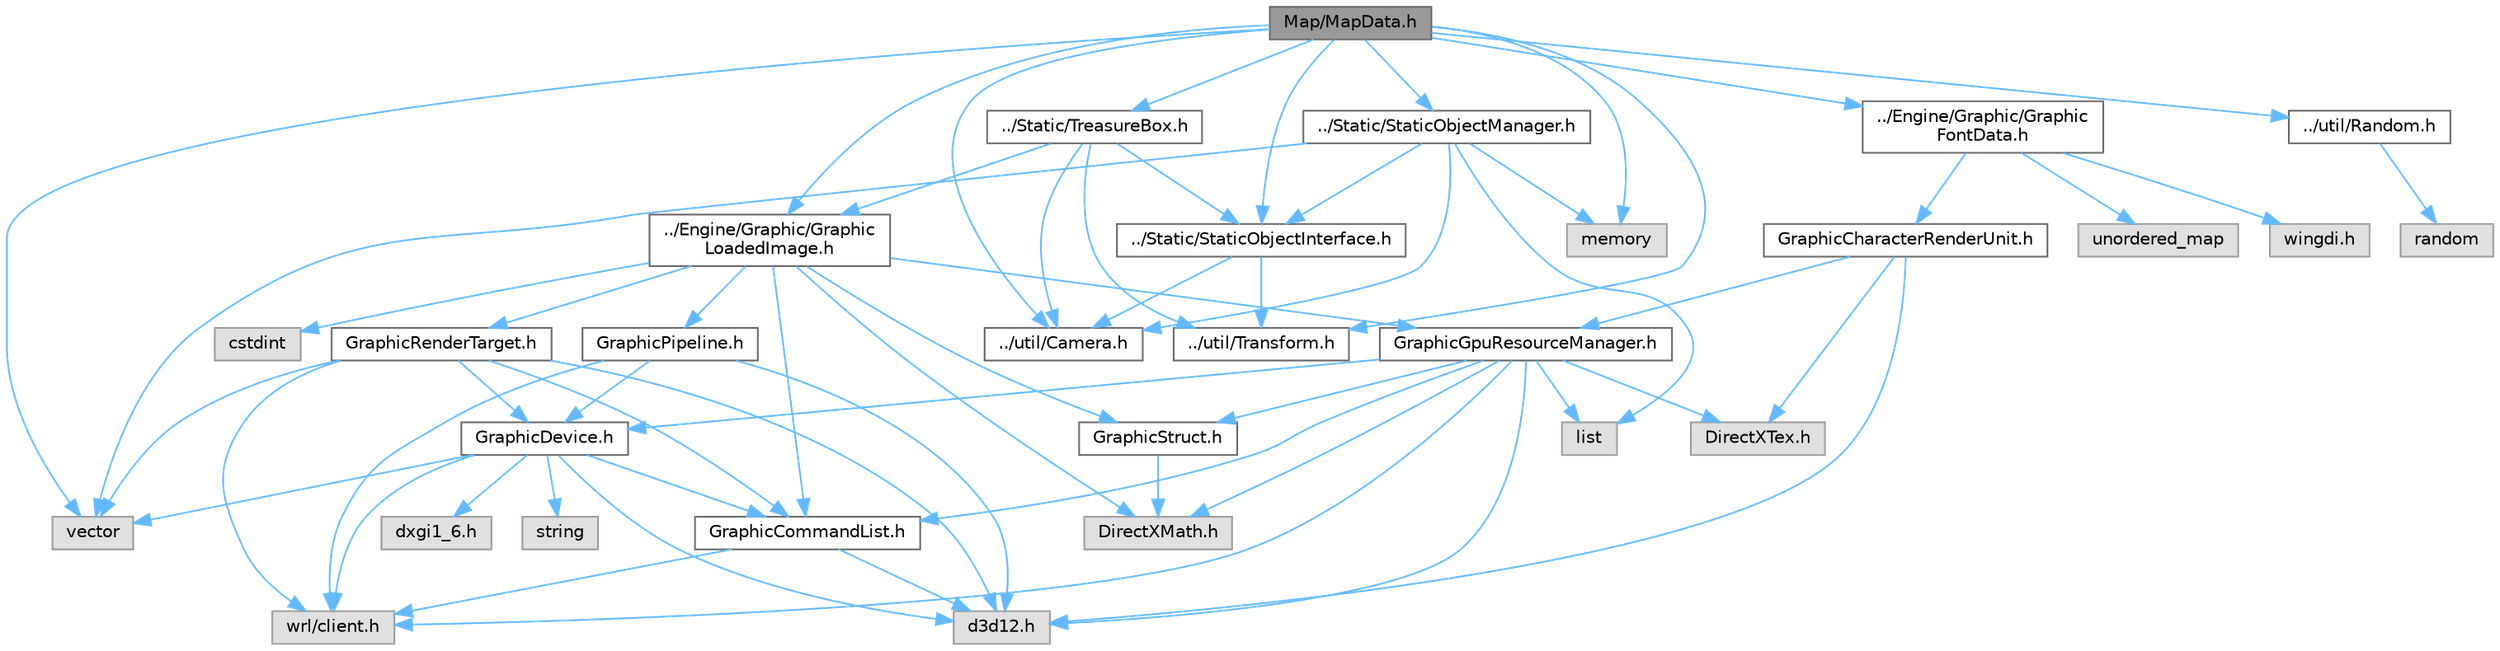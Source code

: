digraph "Map/MapData.h"
{
 // LATEX_PDF_SIZE
  bgcolor="transparent";
  edge [fontname=Helvetica,fontsize=10,labelfontname=Helvetica,labelfontsize=10];
  node [fontname=Helvetica,fontsize=10,shape=box,height=0.2,width=0.4];
  Node1 [id="Node000001",label="Map/MapData.h",height=0.2,width=0.4,color="gray40", fillcolor="grey60", style="filled", fontcolor="black",tooltip=" "];
  Node1 -> Node2 [id="edge61_Node000001_Node000002",color="steelblue1",style="solid",tooltip=" "];
  Node2 [id="Node000002",label="../Engine/Graphic/Graphic\lLoadedImage.h",height=0.2,width=0.4,color="grey40", fillcolor="white", style="filled",URL="$_graphic_loaded_image_8h.html",tooltip=" "];
  Node2 -> Node3 [id="edge62_Node000002_Node000003",color="steelblue1",style="solid",tooltip=" "];
  Node3 [id="Node000003",label="cstdint",height=0.2,width=0.4,color="grey60", fillcolor="#E0E0E0", style="filled",tooltip=" "];
  Node2 -> Node4 [id="edge63_Node000002_Node000004",color="steelblue1",style="solid",tooltip=" "];
  Node4 [id="Node000004",label="DirectXMath.h",height=0.2,width=0.4,color="grey60", fillcolor="#E0E0E0", style="filled",tooltip=" "];
  Node2 -> Node5 [id="edge64_Node000002_Node000005",color="steelblue1",style="solid",tooltip=" "];
  Node5 [id="Node000005",label="GraphicCommandList.h",height=0.2,width=0.4,color="grey40", fillcolor="white", style="filled",URL="$_graphic_command_list_8h.html",tooltip=" "];
  Node5 -> Node6 [id="edge65_Node000005_Node000006",color="steelblue1",style="solid",tooltip=" "];
  Node6 [id="Node000006",label="d3d12.h",height=0.2,width=0.4,color="grey60", fillcolor="#E0E0E0", style="filled",tooltip=" "];
  Node5 -> Node7 [id="edge66_Node000005_Node000007",color="steelblue1",style="solid",tooltip=" "];
  Node7 [id="Node000007",label="wrl/client.h",height=0.2,width=0.4,color="grey60", fillcolor="#E0E0E0", style="filled",tooltip=" "];
  Node2 -> Node8 [id="edge67_Node000002_Node000008",color="steelblue1",style="solid",tooltip=" "];
  Node8 [id="Node000008",label="GraphicPipeline.h",height=0.2,width=0.4,color="grey40", fillcolor="white", style="filled",URL="$_graphic_pipeline_8h.html",tooltip=" "];
  Node8 -> Node9 [id="edge68_Node000008_Node000009",color="steelblue1",style="solid",tooltip=" "];
  Node9 [id="Node000009",label="GraphicDevice.h",height=0.2,width=0.4,color="grey40", fillcolor="white", style="filled",URL="$_graphic_device_8h.html",tooltip=" "];
  Node9 -> Node6 [id="edge69_Node000009_Node000006",color="steelblue1",style="solid",tooltip=" "];
  Node9 -> Node10 [id="edge70_Node000009_Node000010",color="steelblue1",style="solid",tooltip=" "];
  Node10 [id="Node000010",label="dxgi1_6.h",height=0.2,width=0.4,color="grey60", fillcolor="#E0E0E0", style="filled",tooltip=" "];
  Node9 -> Node7 [id="edge71_Node000009_Node000007",color="steelblue1",style="solid",tooltip=" "];
  Node9 -> Node11 [id="edge72_Node000009_Node000011",color="steelblue1",style="solid",tooltip=" "];
  Node11 [id="Node000011",label="vector",height=0.2,width=0.4,color="grey60", fillcolor="#E0E0E0", style="filled",tooltip=" "];
  Node9 -> Node12 [id="edge73_Node000009_Node000012",color="steelblue1",style="solid",tooltip=" "];
  Node12 [id="Node000012",label="string",height=0.2,width=0.4,color="grey60", fillcolor="#E0E0E0", style="filled",tooltip=" "];
  Node9 -> Node5 [id="edge74_Node000009_Node000005",color="steelblue1",style="solid",tooltip=" "];
  Node8 -> Node6 [id="edge75_Node000008_Node000006",color="steelblue1",style="solid",tooltip=" "];
  Node8 -> Node7 [id="edge76_Node000008_Node000007",color="steelblue1",style="solid",tooltip=" "];
  Node2 -> Node13 [id="edge77_Node000002_Node000013",color="steelblue1",style="solid",tooltip=" "];
  Node13 [id="Node000013",label="GraphicRenderTarget.h",height=0.2,width=0.4,color="grey40", fillcolor="white", style="filled",URL="$_graphic_render_target_8h.html",tooltip=" "];
  Node13 -> Node9 [id="edge78_Node000013_Node000009",color="steelblue1",style="solid",tooltip=" "];
  Node13 -> Node5 [id="edge79_Node000013_Node000005",color="steelblue1",style="solid",tooltip=" "];
  Node13 -> Node11 [id="edge80_Node000013_Node000011",color="steelblue1",style="solid",tooltip=" "];
  Node13 -> Node6 [id="edge81_Node000013_Node000006",color="steelblue1",style="solid",tooltip=" "];
  Node13 -> Node7 [id="edge82_Node000013_Node000007",color="steelblue1",style="solid",tooltip=" "];
  Node2 -> Node14 [id="edge83_Node000002_Node000014",color="steelblue1",style="solid",tooltip=" "];
  Node14 [id="Node000014",label="GraphicGpuResourceManager.h",height=0.2,width=0.4,color="grey40", fillcolor="white", style="filled",URL="$_graphic_gpu_resource_manager_8h.html",tooltip=" "];
  Node14 -> Node9 [id="edge84_Node000014_Node000009",color="steelblue1",style="solid",tooltip=" "];
  Node14 -> Node5 [id="edge85_Node000014_Node000005",color="steelblue1",style="solid",tooltip=" "];
  Node14 -> Node15 [id="edge86_Node000014_Node000015",color="steelblue1",style="solid",tooltip=" "];
  Node15 [id="Node000015",label="GraphicStruct.h",height=0.2,width=0.4,color="grey40", fillcolor="white", style="filled",URL="$_graphic_struct_8h.html",tooltip=" "];
  Node15 -> Node4 [id="edge87_Node000015_Node000004",color="steelblue1",style="solid",tooltip=" "];
  Node14 -> Node6 [id="edge88_Node000014_Node000006",color="steelblue1",style="solid",tooltip=" "];
  Node14 -> Node4 [id="edge89_Node000014_Node000004",color="steelblue1",style="solid",tooltip=" "];
  Node14 -> Node16 [id="edge90_Node000014_Node000016",color="steelblue1",style="solid",tooltip=" "];
  Node16 [id="Node000016",label="DirectXTex.h",height=0.2,width=0.4,color="grey60", fillcolor="#E0E0E0", style="filled",tooltip=" "];
  Node14 -> Node17 [id="edge91_Node000014_Node000017",color="steelblue1",style="solid",tooltip=" "];
  Node17 [id="Node000017",label="list",height=0.2,width=0.4,color="grey60", fillcolor="#E0E0E0", style="filled",tooltip=" "];
  Node14 -> Node7 [id="edge92_Node000014_Node000007",color="steelblue1",style="solid",tooltip=" "];
  Node2 -> Node15 [id="edge93_Node000002_Node000015",color="steelblue1",style="solid",tooltip=" "];
  Node1 -> Node18 [id="edge94_Node000001_Node000018",color="steelblue1",style="solid",tooltip=" "];
  Node18 [id="Node000018",label="../Engine/Graphic/Graphic\lFontData.h",height=0.2,width=0.4,color="grey40", fillcolor="white", style="filled",URL="$_graphic_font_data_8h.html",tooltip=" "];
  Node18 -> Node19 [id="edge95_Node000018_Node000019",color="steelblue1",style="solid",tooltip=" "];
  Node19 [id="Node000019",label="GraphicCharacterRenderUnit.h",height=0.2,width=0.4,color="grey40", fillcolor="white", style="filled",URL="$_graphic_character_render_unit_8h.html",tooltip=" "];
  Node19 -> Node14 [id="edge96_Node000019_Node000014",color="steelblue1",style="solid",tooltip=" "];
  Node19 -> Node6 [id="edge97_Node000019_Node000006",color="steelblue1",style="solid",tooltip=" "];
  Node19 -> Node16 [id="edge98_Node000019_Node000016",color="steelblue1",style="solid",tooltip=" "];
  Node18 -> Node20 [id="edge99_Node000018_Node000020",color="steelblue1",style="solid",tooltip=" "];
  Node20 [id="Node000020",label="unordered_map",height=0.2,width=0.4,color="grey60", fillcolor="#E0E0E0", style="filled",tooltip=" "];
  Node18 -> Node21 [id="edge100_Node000018_Node000021",color="steelblue1",style="solid",tooltip=" "];
  Node21 [id="Node000021",label="wingdi.h",height=0.2,width=0.4,color="grey60", fillcolor="#E0E0E0", style="filled",tooltip=" "];
  Node1 -> Node22 [id="edge101_Node000001_Node000022",color="steelblue1",style="solid",tooltip=" "];
  Node22 [id="Node000022",label="../util/Camera.h",height=0.2,width=0.4,color="grey40", fillcolor="white", style="filled",URL="$_camera_8h.html",tooltip=" "];
  Node1 -> Node23 [id="edge102_Node000001_Node000023",color="steelblue1",style="solid",tooltip=" "];
  Node23 [id="Node000023",label="../util/Random.h",height=0.2,width=0.4,color="grey40", fillcolor="white", style="filled",URL="$_random_8h.html",tooltip=" "];
  Node23 -> Node24 [id="edge103_Node000023_Node000024",color="steelblue1",style="solid",tooltip=" "];
  Node24 [id="Node000024",label="random",height=0.2,width=0.4,color="grey60", fillcolor="#E0E0E0", style="filled",tooltip=" "];
  Node1 -> Node25 [id="edge104_Node000001_Node000025",color="steelblue1",style="solid",tooltip=" "];
  Node25 [id="Node000025",label="../util/Transform.h",height=0.2,width=0.4,color="grey40", fillcolor="white", style="filled",URL="$_transform_8h.html",tooltip=" "];
  Node1 -> Node26 [id="edge105_Node000001_Node000026",color="steelblue1",style="solid",tooltip=" "];
  Node26 [id="Node000026",label="../Static/StaticObjectInterface.h",height=0.2,width=0.4,color="grey40", fillcolor="white", style="filled",URL="$_static_object_interface_8h.html",tooltip=" "];
  Node26 -> Node22 [id="edge106_Node000026_Node000022",color="steelblue1",style="solid",tooltip=" "];
  Node26 -> Node25 [id="edge107_Node000026_Node000025",color="steelblue1",style="solid",tooltip=" "];
  Node1 -> Node27 [id="edge108_Node000001_Node000027",color="steelblue1",style="solid",tooltip=" "];
  Node27 [id="Node000027",label="../Static/TreasureBox.h",height=0.2,width=0.4,color="grey40", fillcolor="white", style="filled",URL="$_treasure_box_8h.html",tooltip=" "];
  Node27 -> Node25 [id="edge109_Node000027_Node000025",color="steelblue1",style="solid",tooltip=" "];
  Node27 -> Node22 [id="edge110_Node000027_Node000022",color="steelblue1",style="solid",tooltip=" "];
  Node27 -> Node2 [id="edge111_Node000027_Node000002",color="steelblue1",style="solid",tooltip=" "];
  Node27 -> Node26 [id="edge112_Node000027_Node000026",color="steelblue1",style="solid",tooltip=" "];
  Node1 -> Node28 [id="edge113_Node000001_Node000028",color="steelblue1",style="solid",tooltip=" "];
  Node28 [id="Node000028",label="../Static/StaticObjectManager.h",height=0.2,width=0.4,color="grey40", fillcolor="white", style="filled",URL="$_static_object_manager_8h.html",tooltip=" "];
  Node28 -> Node26 [id="edge114_Node000028_Node000026",color="steelblue1",style="solid",tooltip=" "];
  Node28 -> Node22 [id="edge115_Node000028_Node000022",color="steelblue1",style="solid",tooltip=" "];
  Node28 -> Node17 [id="edge116_Node000028_Node000017",color="steelblue1",style="solid",tooltip=" "];
  Node28 -> Node11 [id="edge117_Node000028_Node000011",color="steelblue1",style="solid",tooltip=" "];
  Node28 -> Node29 [id="edge118_Node000028_Node000029",color="steelblue1",style="solid",tooltip=" "];
  Node29 [id="Node000029",label="memory",height=0.2,width=0.4,color="grey60", fillcolor="#E0E0E0", style="filled",tooltip=" "];
  Node1 -> Node11 [id="edge119_Node000001_Node000011",color="steelblue1",style="solid",tooltip=" "];
  Node1 -> Node29 [id="edge120_Node000001_Node000029",color="steelblue1",style="solid",tooltip=" "];
}
